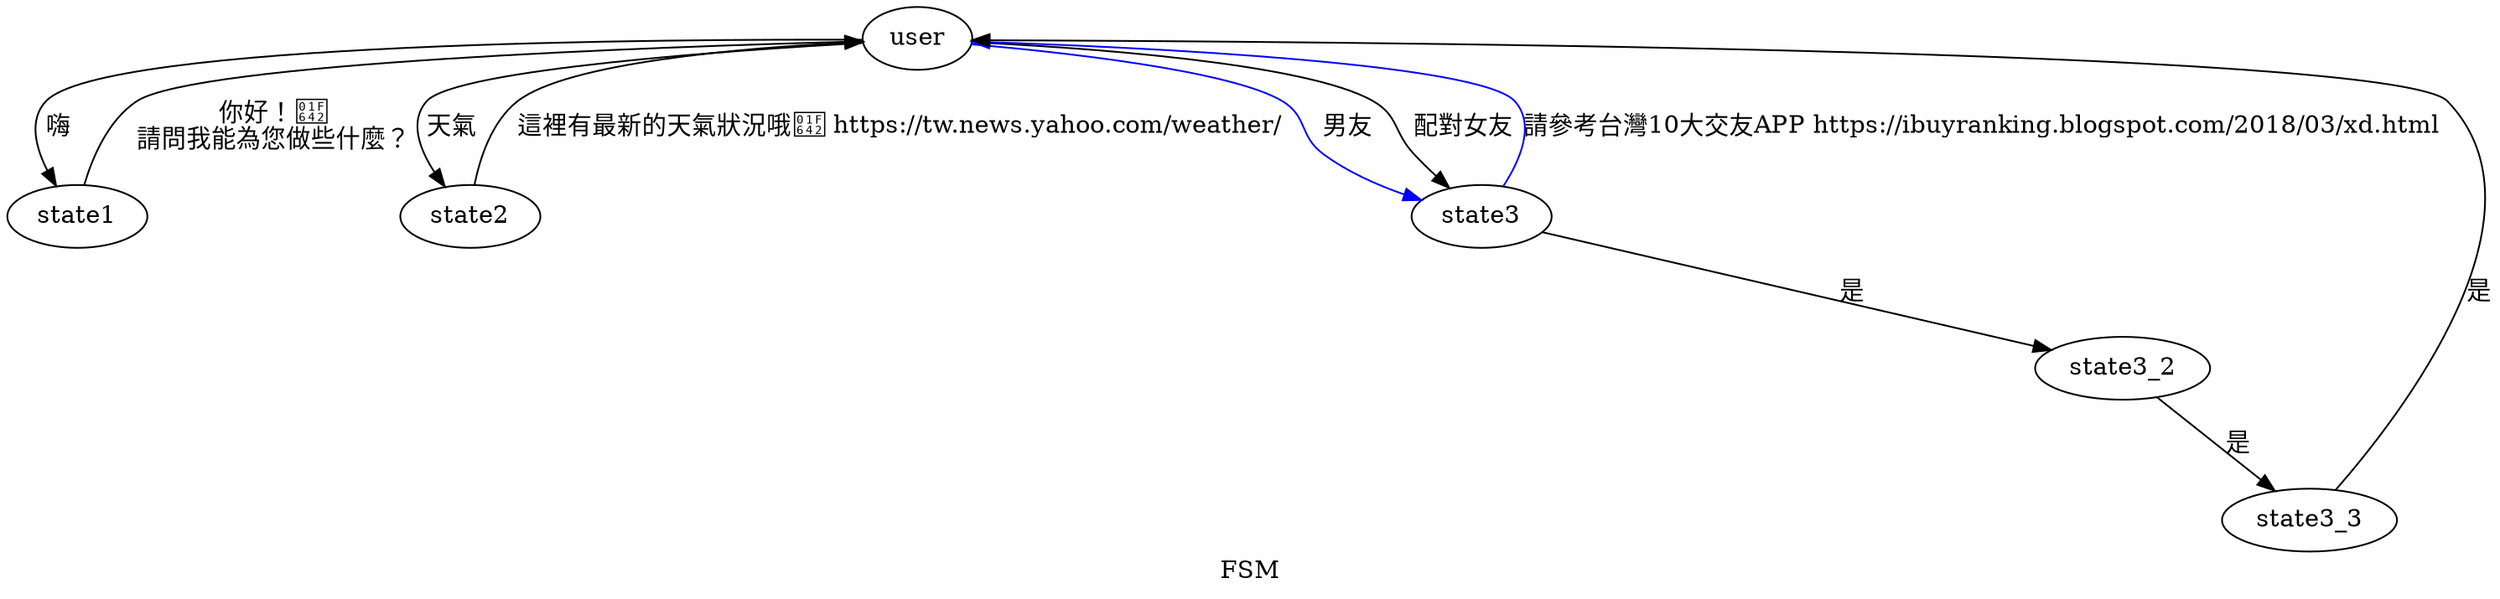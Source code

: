 digraph pic { 
	label="FSM"
	user
	state1
	state2
	state3
	state3_2
	state3_3

	user -> state1[label="嗨"]
	state1 -> user[label="你好！🙂\n請問我能為您做些什麼？"]
	user -> state2[label="天氣"]
	state2 -> user[label="這裡有最新的天氣狀況哦🙂 https://tw.news.yahoo.com/weather/"]
	user -> state3[label="男友" color=blue]
	user -> state3[label="配對女友"]
	state3 -> user[label="請參考台灣10大交友APP https://ibuyranking.blogspot.com/2018/03/xd.html" color=blue]
	state3 -> state3_2[label="是"]
	state3_2 -> state3_3[label="是"]
	state3_3 -> user[label="是"]

}
